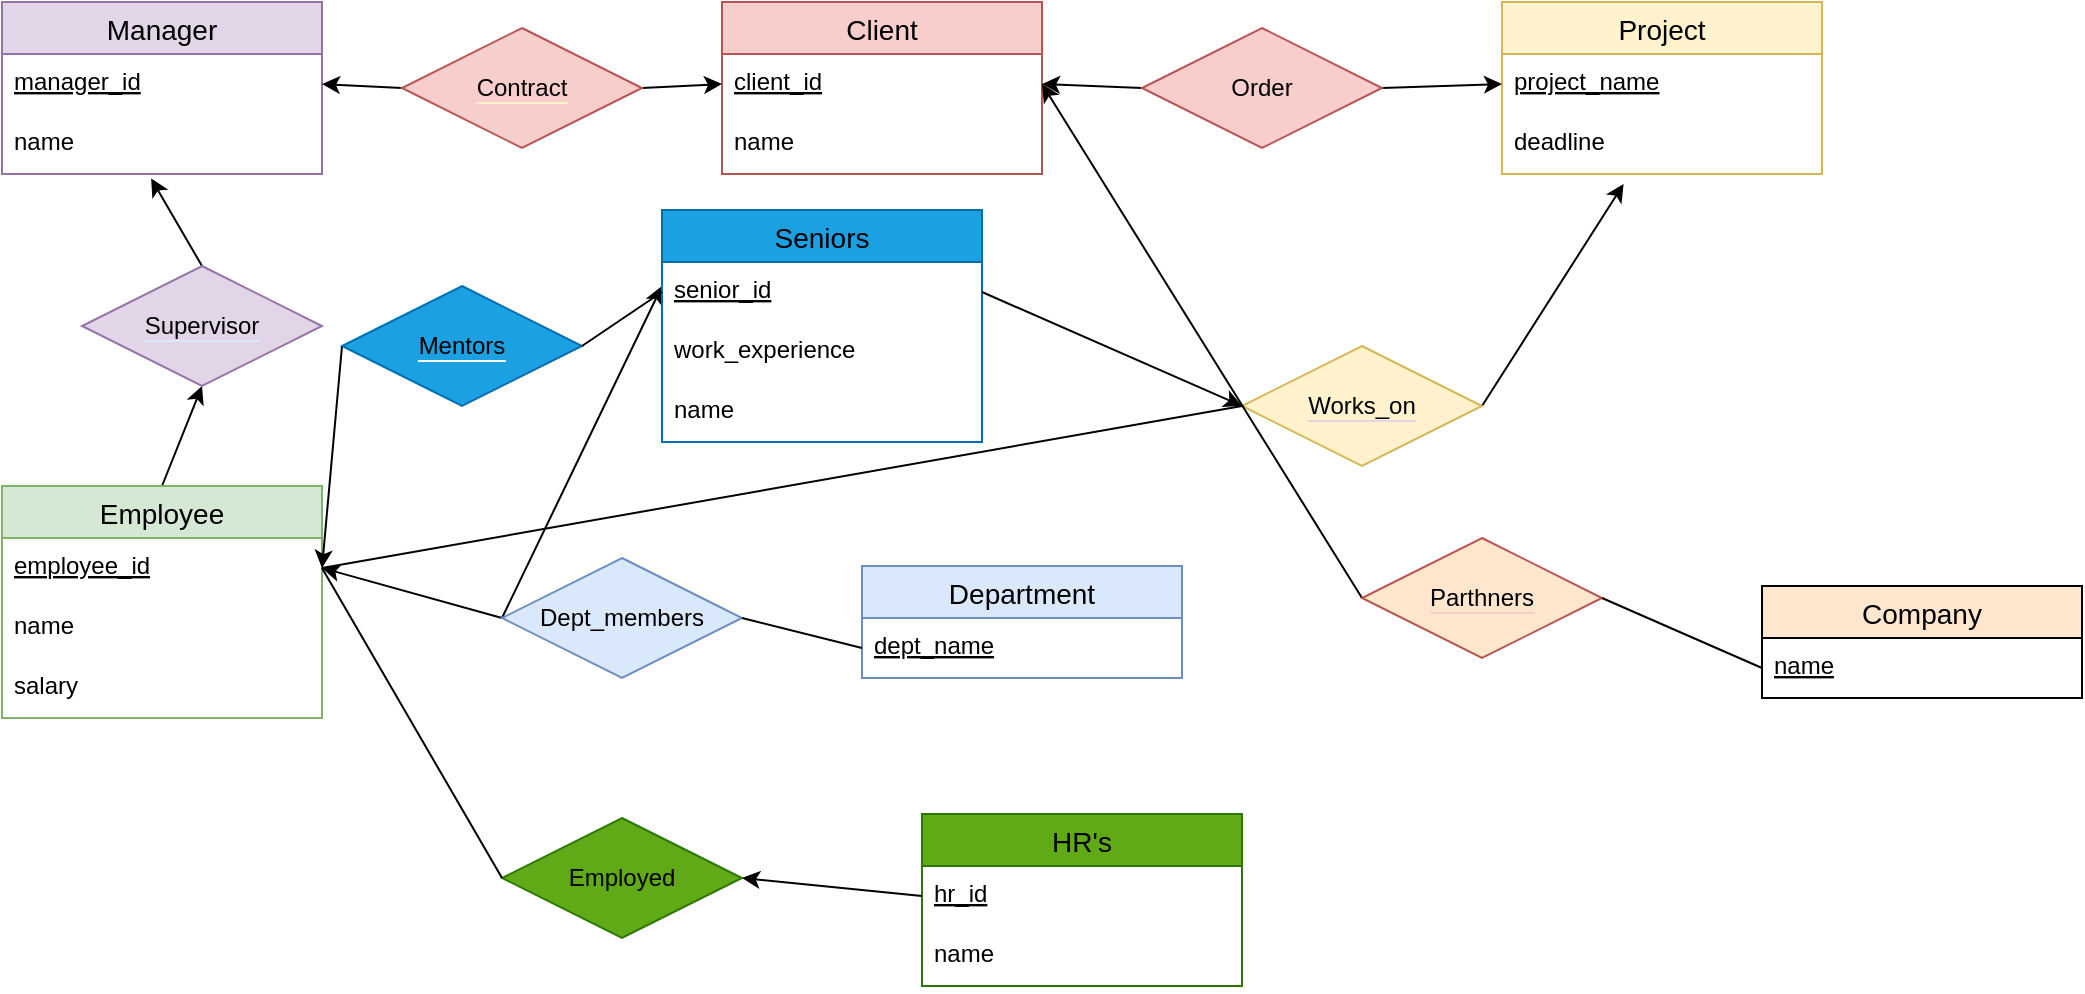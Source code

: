 <mxfile version="15.5.0" type="device"><diagram id="XK6VGPACfOBIrrD6w7xy" name="Page-1"><mxGraphModel dx="1221" dy="681" grid="1" gridSize="10" guides="1" tooltips="1" connect="1" arrows="1" fold="1" page="1" pageScale="1" pageWidth="850" pageHeight="1100" math="0" shadow="0"><root><mxCell id="0"/><mxCell id="1" parent="0"/><mxCell id="XiLfPc_A6NETTCaRjOs5-1" value="Client" style="swimlane;fontStyle=0;childLayout=stackLayout;horizontal=1;startSize=26;horizontalStack=0;resizeParent=1;resizeParentMax=0;resizeLast=0;collapsible=1;marginBottom=0;align=center;fontSize=14;fillColor=#f8cecc;strokeColor=#b85450;" vertex="1" parent="1"><mxGeometry x="460" y="58" width="160" height="86" as="geometry"/></mxCell><mxCell id="XiLfPc_A6NETTCaRjOs5-2" value="client_id" style="text;strokeColor=none;fillColor=none;spacingLeft=4;spacingRight=4;overflow=hidden;rotatable=0;points=[[0,0.5],[1,0.5]];portConstraint=eastwest;fontSize=12;fontStyle=4" vertex="1" parent="XiLfPc_A6NETTCaRjOs5-1"><mxGeometry y="26" width="160" height="30" as="geometry"/></mxCell><mxCell id="XiLfPc_A6NETTCaRjOs5-3" value="name" style="text;strokeColor=none;fillColor=none;spacingLeft=4;spacingRight=4;overflow=hidden;rotatable=0;points=[[0,0.5],[1,0.5]];portConstraint=eastwest;fontSize=12;" vertex="1" parent="XiLfPc_A6NETTCaRjOs5-1"><mxGeometry y="56" width="160" height="30" as="geometry"/></mxCell><mxCell id="XiLfPc_A6NETTCaRjOs5-43" style="edgeStyle=none;rounded=0;orthogonalLoop=1;jettySize=auto;html=1;exitX=0.5;exitY=0;exitDx=0;exitDy=0;entryX=0.5;entryY=1;entryDx=0;entryDy=0;" edge="1" parent="1" source="XiLfPc_A6NETTCaRjOs5-18" target="XiLfPc_A6NETTCaRjOs5-42"><mxGeometry relative="1" as="geometry"/></mxCell><mxCell id="XiLfPc_A6NETTCaRjOs5-18" value="Employee" style="swimlane;fontStyle=0;childLayout=stackLayout;horizontal=1;startSize=26;horizontalStack=0;resizeParent=1;resizeParentMax=0;resizeLast=0;collapsible=1;marginBottom=0;align=center;fontSize=14;fillColor=#d5e8d4;strokeColor=#82b366;" vertex="1" parent="1"><mxGeometry x="100" y="300" width="160" height="116" as="geometry"/></mxCell><mxCell id="XiLfPc_A6NETTCaRjOs5-19" value="employee_id" style="text;strokeColor=none;fillColor=none;spacingLeft=4;spacingRight=4;overflow=hidden;rotatable=0;points=[[0,0.5],[1,0.5]];portConstraint=eastwest;fontSize=12;fontStyle=4" vertex="1" parent="XiLfPc_A6NETTCaRjOs5-18"><mxGeometry y="26" width="160" height="30" as="geometry"/></mxCell><mxCell id="XiLfPc_A6NETTCaRjOs5-20" value="name" style="text;strokeColor=none;fillColor=none;spacingLeft=4;spacingRight=4;overflow=hidden;rotatable=0;points=[[0,0.5],[1,0.5]];portConstraint=eastwest;fontSize=12;" vertex="1" parent="XiLfPc_A6NETTCaRjOs5-18"><mxGeometry y="56" width="160" height="30" as="geometry"/></mxCell><mxCell id="XiLfPc_A6NETTCaRjOs5-22" value="salary" style="text;strokeColor=none;fillColor=none;spacingLeft=4;spacingRight=4;overflow=hidden;rotatable=0;points=[[0,0.5],[1,0.5]];portConstraint=eastwest;fontSize=12;" vertex="1" parent="XiLfPc_A6NETTCaRjOs5-18"><mxGeometry y="86" width="160" height="30" as="geometry"/></mxCell><mxCell id="XiLfPc_A6NETTCaRjOs5-23" value="Project" style="swimlane;fontStyle=0;childLayout=stackLayout;horizontal=1;startSize=26;horizontalStack=0;resizeParent=1;resizeParentMax=0;resizeLast=0;collapsible=1;marginBottom=0;align=center;fontSize=14;fillColor=#fff2cc;strokeColor=#d6b656;" vertex="1" parent="1"><mxGeometry x="850" y="58" width="160" height="86" as="geometry"/></mxCell><mxCell id="XiLfPc_A6NETTCaRjOs5-24" value="project_name" style="text;strokeColor=none;fillColor=none;spacingLeft=4;spacingRight=4;overflow=hidden;rotatable=0;points=[[0,0.5],[1,0.5]];portConstraint=eastwest;fontSize=12;fontStyle=4" vertex="1" parent="XiLfPc_A6NETTCaRjOs5-23"><mxGeometry y="26" width="160" height="30" as="geometry"/></mxCell><mxCell id="XiLfPc_A6NETTCaRjOs5-25" value="deadline" style="text;strokeColor=none;fillColor=none;spacingLeft=4;spacingRight=4;overflow=hidden;rotatable=0;points=[[0,0.5],[1,0.5]];portConstraint=eastwest;fontSize=12;" vertex="1" parent="XiLfPc_A6NETTCaRjOs5-23"><mxGeometry y="56" width="160" height="30" as="geometry"/></mxCell><mxCell id="XiLfPc_A6NETTCaRjOs5-27" value="Manager" style="swimlane;fontStyle=0;childLayout=stackLayout;horizontal=1;startSize=26;horizontalStack=0;resizeParent=1;resizeParentMax=0;resizeLast=0;collapsible=1;marginBottom=0;align=center;fontSize=14;fillColor=#e1d5e7;strokeColor=#9673a6;" vertex="1" parent="1"><mxGeometry x="100" y="58" width="160" height="86" as="geometry"/></mxCell><mxCell id="XiLfPc_A6NETTCaRjOs5-28" value="manager_id" style="text;strokeColor=none;fillColor=none;spacingLeft=4;spacingRight=4;overflow=hidden;rotatable=0;points=[[0,0.5],[1,0.5]];portConstraint=eastwest;fontSize=12;fontStyle=4" vertex="1" parent="XiLfPc_A6NETTCaRjOs5-27"><mxGeometry y="26" width="160" height="30" as="geometry"/></mxCell><mxCell id="XiLfPc_A6NETTCaRjOs5-29" value="name" style="text;strokeColor=none;fillColor=none;spacingLeft=4;spacingRight=4;overflow=hidden;rotatable=0;points=[[0,0.5],[1,0.5]];portConstraint=eastwest;fontSize=12;" vertex="1" parent="XiLfPc_A6NETTCaRjOs5-27"><mxGeometry y="56" width="160" height="30" as="geometry"/></mxCell><mxCell id="XiLfPc_A6NETTCaRjOs5-31" value="Department" style="swimlane;fontStyle=0;childLayout=stackLayout;horizontal=1;startSize=26;horizontalStack=0;resizeParent=1;resizeParentMax=0;resizeLast=0;collapsible=1;marginBottom=0;align=center;fontSize=14;fillColor=#dae8fc;strokeColor=#6c8ebf;" vertex="1" parent="1"><mxGeometry x="530" y="340" width="160" height="56" as="geometry"/></mxCell><mxCell id="XiLfPc_A6NETTCaRjOs5-32" value="dept_name" style="text;strokeColor=none;fillColor=none;spacingLeft=4;spacingRight=4;overflow=hidden;rotatable=0;points=[[0,0.5],[1,0.5]];portConstraint=eastwest;fontSize=12;fontStyle=4" vertex="1" parent="XiLfPc_A6NETTCaRjOs5-31"><mxGeometry y="26" width="160" height="30" as="geometry"/></mxCell><mxCell id="XiLfPc_A6NETTCaRjOs5-37" style="rounded=0;orthogonalLoop=1;jettySize=auto;html=1;exitX=0;exitY=0.5;exitDx=0;exitDy=0;entryX=1;entryY=0.5;entryDx=0;entryDy=0;" edge="1" parent="1" source="XiLfPc_A6NETTCaRjOs5-36" target="XiLfPc_A6NETTCaRjOs5-2"><mxGeometry relative="1" as="geometry"/></mxCell><mxCell id="XiLfPc_A6NETTCaRjOs5-38" style="rounded=0;orthogonalLoop=1;jettySize=auto;html=1;exitX=1;exitY=0.5;exitDx=0;exitDy=0;entryX=0;entryY=0.5;entryDx=0;entryDy=0;" edge="1" parent="1" source="XiLfPc_A6NETTCaRjOs5-36" target="XiLfPc_A6NETTCaRjOs5-24"><mxGeometry relative="1" as="geometry"/></mxCell><mxCell id="XiLfPc_A6NETTCaRjOs5-36" value="Order" style="shape=rhombus;perimeter=rhombusPerimeter;whiteSpace=wrap;html=1;align=center;fillColor=#f8cecc;strokeColor=#b85450;" vertex="1" parent="1"><mxGeometry x="670" y="71" width="120" height="60" as="geometry"/></mxCell><mxCell id="XiLfPc_A6NETTCaRjOs5-40" style="edgeStyle=none;rounded=0;orthogonalLoop=1;jettySize=auto;html=1;exitX=0;exitY=0.5;exitDx=0;exitDy=0;entryX=1;entryY=0.5;entryDx=0;entryDy=0;" edge="1" parent="1" source="XiLfPc_A6NETTCaRjOs5-39" target="XiLfPc_A6NETTCaRjOs5-19"><mxGeometry relative="1" as="geometry"/></mxCell><mxCell id="XiLfPc_A6NETTCaRjOs5-87" style="edgeStyle=none;rounded=0;orthogonalLoop=1;jettySize=auto;html=1;exitX=0;exitY=0.5;exitDx=0;exitDy=0;fontColor=#000000;" edge="1" parent="1" source="XiLfPc_A6NETTCaRjOs5-39"><mxGeometry relative="1" as="geometry"><mxPoint x="430" y="200" as="targetPoint"/></mxGeometry></mxCell><mxCell id="XiLfPc_A6NETTCaRjOs5-39" value="&lt;span style=&quot;background-color: rgb(218 , 232 , 252)&quot;&gt;Dept_members&lt;/span&gt;" style="shape=rhombus;perimeter=rhombusPerimeter;whiteSpace=wrap;html=1;align=center;fillColor=#dae8fc;strokeColor=#6c8ebf;" vertex="1" parent="1"><mxGeometry x="350" y="336" width="120" height="60" as="geometry"/></mxCell><mxCell id="XiLfPc_A6NETTCaRjOs5-41" value="" style="endArrow=none;html=1;rounded=0;entryX=0;entryY=0.5;entryDx=0;entryDy=0;exitX=1;exitY=0.5;exitDx=0;exitDy=0;" edge="1" parent="1" source="XiLfPc_A6NETTCaRjOs5-39" target="XiLfPc_A6NETTCaRjOs5-32"><mxGeometry relative="1" as="geometry"><mxPoint x="330" y="430" as="sourcePoint"/><mxPoint x="490" y="430" as="targetPoint"/></mxGeometry></mxCell><mxCell id="XiLfPc_A6NETTCaRjOs5-44" style="edgeStyle=none;rounded=0;orthogonalLoop=1;jettySize=auto;html=1;exitX=0.5;exitY=0;exitDx=0;exitDy=0;entryX=0.466;entryY=1.073;entryDx=0;entryDy=0;entryPerimeter=0;" edge="1" parent="1" source="XiLfPc_A6NETTCaRjOs5-42" target="XiLfPc_A6NETTCaRjOs5-29"><mxGeometry relative="1" as="geometry"/></mxCell><mxCell id="XiLfPc_A6NETTCaRjOs5-42" value="&lt;span style=&quot;background-color: rgb(225 , 213 , 231)&quot;&gt;Supervisor&lt;/span&gt;" style="shape=rhombus;perimeter=rhombusPerimeter;whiteSpace=wrap;html=1;align=center;labelBackgroundColor=#DAE8FC;fillColor=#e1d5e7;strokeColor=#9673a6;" vertex="1" parent="1"><mxGeometry x="140" y="190" width="120" height="60" as="geometry"/></mxCell><mxCell id="XiLfPc_A6NETTCaRjOs5-46" style="edgeStyle=none;rounded=0;orthogonalLoop=1;jettySize=auto;html=1;exitX=1;exitY=0.5;exitDx=0;exitDy=0;entryX=0.38;entryY=1.167;entryDx=0;entryDy=0;entryPerimeter=0;" edge="1" parent="1" source="XiLfPc_A6NETTCaRjOs5-45" target="XiLfPc_A6NETTCaRjOs5-25"><mxGeometry relative="1" as="geometry"/></mxCell><mxCell id="XiLfPc_A6NETTCaRjOs5-45" value="&lt;span style=&quot;background-color: rgb(255 , 242 , 204)&quot;&gt;Works_on&lt;/span&gt;" style="shape=rhombus;perimeter=rhombusPerimeter;whiteSpace=wrap;html=1;align=center;labelBackgroundColor=#E1D5E7;fillColor=#fff2cc;strokeColor=#d6b656;" vertex="1" parent="1"><mxGeometry x="720" y="230" width="120" height="60" as="geometry"/></mxCell><mxCell id="XiLfPc_A6NETTCaRjOs5-48" value="" style="endArrow=none;html=1;rounded=0;entryX=0;entryY=0.5;entryDx=0;entryDy=0;exitX=1;exitY=0.5;exitDx=0;exitDy=0;" edge="1" parent="1" source="XiLfPc_A6NETTCaRjOs5-19" target="XiLfPc_A6NETTCaRjOs5-45"><mxGeometry relative="1" as="geometry"><mxPoint x="470" y="300" as="sourcePoint"/><mxPoint x="630" y="300" as="targetPoint"/></mxGeometry></mxCell><mxCell id="XiLfPc_A6NETTCaRjOs5-51" style="edgeStyle=none;rounded=0;orthogonalLoop=1;jettySize=auto;html=1;exitX=0;exitY=0.5;exitDx=0;exitDy=0;entryX=1;entryY=0.5;entryDx=0;entryDy=0;" edge="1" parent="1" source="XiLfPc_A6NETTCaRjOs5-49" target="XiLfPc_A6NETTCaRjOs5-28"><mxGeometry relative="1" as="geometry"/></mxCell><mxCell id="XiLfPc_A6NETTCaRjOs5-52" style="edgeStyle=none;rounded=0;orthogonalLoop=1;jettySize=auto;html=1;exitX=1;exitY=0.5;exitDx=0;exitDy=0;entryX=0;entryY=0.5;entryDx=0;entryDy=0;" edge="1" parent="1" source="XiLfPc_A6NETTCaRjOs5-49" target="XiLfPc_A6NETTCaRjOs5-2"><mxGeometry relative="1" as="geometry"/></mxCell><mxCell id="XiLfPc_A6NETTCaRjOs5-49" value="&lt;span style=&quot;background-color: rgb(248 , 206 , 204)&quot;&gt;Contract&lt;/span&gt;" style="shape=rhombus;perimeter=rhombusPerimeter;whiteSpace=wrap;html=1;align=center;labelBackgroundColor=#FFF2CC;fillColor=#f8cecc;strokeColor=#b85450;" vertex="1" parent="1"><mxGeometry x="300" y="71" width="120" height="60" as="geometry"/></mxCell><mxCell id="XiLfPc_A6NETTCaRjOs5-64" style="edgeStyle=none;rounded=0;orthogonalLoop=1;jettySize=auto;html=1;exitX=0;exitY=0.5;exitDx=0;exitDy=0;entryX=1;entryY=0.5;entryDx=0;entryDy=0;" edge="1" parent="1" source="XiLfPc_A6NETTCaRjOs5-53" target="XiLfPc_A6NETTCaRjOs5-2"><mxGeometry relative="1" as="geometry"/></mxCell><mxCell id="XiLfPc_A6NETTCaRjOs5-53" value="&lt;span style=&quot;background-color: rgb(255 , 230 , 204)&quot;&gt;Parthners&lt;/span&gt;" style="shape=rhombus;perimeter=rhombusPerimeter;whiteSpace=wrap;html=1;align=center;labelBackgroundColor=#F8CECC;fillColor=#FFE6CC;strokeColor=#b85450;" vertex="1" parent="1"><mxGeometry x="780" y="326" width="120" height="60" as="geometry"/></mxCell><mxCell id="XiLfPc_A6NETTCaRjOs5-60" value="Company" style="swimlane;fontStyle=0;childLayout=stackLayout;horizontal=1;startSize=26;horizontalStack=0;resizeParent=1;resizeParentMax=0;resizeLast=0;collapsible=1;marginBottom=0;align=center;fontSize=14;labelBackgroundColor=#FFE6CC;fillColor=#FFE6CC;" vertex="1" parent="1"><mxGeometry x="980" y="350" width="160" height="56" as="geometry"/></mxCell><mxCell id="XiLfPc_A6NETTCaRjOs5-61" value="name" style="text;strokeColor=none;fillColor=none;spacingLeft=4;spacingRight=4;overflow=hidden;rotatable=0;points=[[0,0.5],[1,0.5]];portConstraint=eastwest;fontSize=12;labelBackgroundColor=#FFFFFF;fontStyle=4" vertex="1" parent="XiLfPc_A6NETTCaRjOs5-60"><mxGeometry y="26" width="160" height="30" as="geometry"/></mxCell><mxCell id="XiLfPc_A6NETTCaRjOs5-66" value="" style="endArrow=none;html=1;rounded=0;entryX=0;entryY=0.5;entryDx=0;entryDy=0;exitX=1;exitY=0.5;exitDx=0;exitDy=0;" edge="1" parent="1" source="XiLfPc_A6NETTCaRjOs5-53" target="XiLfPc_A6NETTCaRjOs5-61"><mxGeometry relative="1" as="geometry"><mxPoint x="700" y="290" as="sourcePoint"/><mxPoint x="860" y="290" as="targetPoint"/></mxGeometry></mxCell><mxCell id="XiLfPc_A6NETTCaRjOs5-67" value="HR's" style="swimlane;fontStyle=0;childLayout=stackLayout;horizontal=1;startSize=26;horizontalStack=0;resizeParent=1;resizeParentMax=0;resizeLast=0;collapsible=1;marginBottom=0;align=center;fontSize=14;labelBackgroundColor=#60A917;fillColor=#60a917;strokeColor=#2D7600;fontColor=#000000;" vertex="1" parent="1"><mxGeometry x="560" y="464" width="160" height="86" as="geometry"/></mxCell><mxCell id="XiLfPc_A6NETTCaRjOs5-68" value="hr_id" style="text;strokeColor=none;fillColor=none;spacingLeft=4;spacingRight=4;overflow=hidden;rotatable=0;points=[[0,0.5],[1,0.5]];portConstraint=eastwest;fontSize=12;labelBackgroundColor=#FFFFFF;fontStyle=4" vertex="1" parent="XiLfPc_A6NETTCaRjOs5-67"><mxGeometry y="26" width="160" height="30" as="geometry"/></mxCell><mxCell id="XiLfPc_A6NETTCaRjOs5-69" value="name" style="text;strokeColor=none;fillColor=none;spacingLeft=4;spacingRight=4;overflow=hidden;rotatable=0;points=[[0,0.5],[1,0.5]];portConstraint=eastwest;fontSize=12;labelBackgroundColor=#FFFFFF;" vertex="1" parent="XiLfPc_A6NETTCaRjOs5-67"><mxGeometry y="56" width="160" height="30" as="geometry"/></mxCell><mxCell id="XiLfPc_A6NETTCaRjOs5-72" value="&lt;font color=&quot;#000000&quot;&gt;Employed&lt;/font&gt;" style="shape=rhombus;perimeter=rhombusPerimeter;whiteSpace=wrap;html=1;align=center;labelBackgroundColor=#60A917;fontColor=#ffffff;fillColor=#60a917;strokeColor=#2D7600;" vertex="1" parent="1"><mxGeometry x="350" y="466" width="120" height="60" as="geometry"/></mxCell><mxCell id="XiLfPc_A6NETTCaRjOs5-73" style="edgeStyle=none;rounded=0;orthogonalLoop=1;jettySize=auto;html=1;exitX=0;exitY=0.5;exitDx=0;exitDy=0;entryX=1;entryY=0.5;entryDx=0;entryDy=0;fontColor=#000000;" edge="1" parent="1" source="XiLfPc_A6NETTCaRjOs5-68" target="XiLfPc_A6NETTCaRjOs5-72"><mxGeometry relative="1" as="geometry"/></mxCell><mxCell id="XiLfPc_A6NETTCaRjOs5-74" value="" style="endArrow=none;html=1;rounded=0;fontColor=#000000;entryX=0;entryY=0.5;entryDx=0;entryDy=0;exitX=1;exitY=0.5;exitDx=0;exitDy=0;" edge="1" parent="1" source="XiLfPc_A6NETTCaRjOs5-19" target="XiLfPc_A6NETTCaRjOs5-72"><mxGeometry relative="1" as="geometry"><mxPoint x="110" y="459.5" as="sourcePoint"/><mxPoint x="270" y="459.5" as="targetPoint"/></mxGeometry></mxCell><mxCell id="XiLfPc_A6NETTCaRjOs5-75" value="Seniors" style="swimlane;fontStyle=0;childLayout=stackLayout;horizontal=1;startSize=26;horizontalStack=0;resizeParent=1;resizeParentMax=0;resizeLast=0;collapsible=1;marginBottom=0;align=center;fontSize=14;labelBackgroundColor=#1BA1E2;fontColor=#000000;fillColor=#1ba1e2;strokeColor=#006EAF;" vertex="1" parent="1"><mxGeometry x="430" y="162" width="160" height="116" as="geometry"/></mxCell><mxCell id="XiLfPc_A6NETTCaRjOs5-76" value="senior_id" style="text;strokeColor=none;fillColor=none;spacingLeft=4;spacingRight=4;overflow=hidden;rotatable=0;points=[[0,0.5],[1,0.5]];portConstraint=eastwest;fontSize=12;labelBackgroundColor=#FFFFFF;fontColor=#000000;fontStyle=4" vertex="1" parent="XiLfPc_A6NETTCaRjOs5-75"><mxGeometry y="26" width="160" height="30" as="geometry"/></mxCell><mxCell id="XiLfPc_A6NETTCaRjOs5-77" value="work_experience" style="text;strokeColor=none;fillColor=none;spacingLeft=4;spacingRight=4;overflow=hidden;rotatable=0;points=[[0,0.5],[1,0.5]];portConstraint=eastwest;fontSize=12;labelBackgroundColor=#FFFFFF;fontColor=#000000;" vertex="1" parent="XiLfPc_A6NETTCaRjOs5-75"><mxGeometry y="56" width="160" height="30" as="geometry"/></mxCell><mxCell id="XiLfPc_A6NETTCaRjOs5-79" value="name" style="text;strokeColor=none;fillColor=none;spacingLeft=4;spacingRight=4;overflow=hidden;rotatable=0;points=[[0,0.5],[1,0.5]];portConstraint=eastwest;fontSize=12;labelBackgroundColor=#FFFFFF;fontColor=#000000;" vertex="1" parent="XiLfPc_A6NETTCaRjOs5-75"><mxGeometry y="86" width="160" height="30" as="geometry"/></mxCell><mxCell id="XiLfPc_A6NETTCaRjOs5-80" style="edgeStyle=none;rounded=0;orthogonalLoop=1;jettySize=auto;html=1;exitX=1;exitY=0.5;exitDx=0;exitDy=0;entryX=0;entryY=0.5;entryDx=0;entryDy=0;fontColor=#000000;" edge="1" parent="1" source="XiLfPc_A6NETTCaRjOs5-76" target="XiLfPc_A6NETTCaRjOs5-45"><mxGeometry relative="1" as="geometry"/></mxCell><mxCell id="XiLfPc_A6NETTCaRjOs5-84" style="edgeStyle=none;rounded=0;orthogonalLoop=1;jettySize=auto;html=1;exitX=0;exitY=0.5;exitDx=0;exitDy=0;entryX=1;entryY=0.5;entryDx=0;entryDy=0;fontColor=#000000;" edge="1" parent="1" source="XiLfPc_A6NETTCaRjOs5-81" target="XiLfPc_A6NETTCaRjOs5-19"><mxGeometry relative="1" as="geometry"/></mxCell><mxCell id="XiLfPc_A6NETTCaRjOs5-81" value="&lt;font color=&quot;#000000&quot; style=&quot;background-color: rgb(27 , 161 , 226)&quot;&gt;Mentors&lt;/font&gt;" style="shape=rhombus;perimeter=rhombusPerimeter;whiteSpace=wrap;html=1;align=center;labelBackgroundColor=#FFFFFF;fontColor=#ffffff;fillColor=#1ba1e2;strokeColor=#006EAF;" vertex="1" parent="1"><mxGeometry x="270" y="200" width="120" height="60" as="geometry"/></mxCell><mxCell id="XiLfPc_A6NETTCaRjOs5-82" value="" style="endArrow=none;html=1;rounded=0;fontColor=#000000;entryX=0;entryY=0.5;entryDx=0;entryDy=0;exitX=1;exitY=0.5;exitDx=0;exitDy=0;" edge="1" parent="1" source="XiLfPc_A6NETTCaRjOs5-81" target="XiLfPc_A6NETTCaRjOs5-76"><mxGeometry relative="1" as="geometry"><mxPoint x="-50" y="260" as="sourcePoint"/><mxPoint x="110" y="260" as="targetPoint"/></mxGeometry></mxCell></root></mxGraphModel></diagram></mxfile>